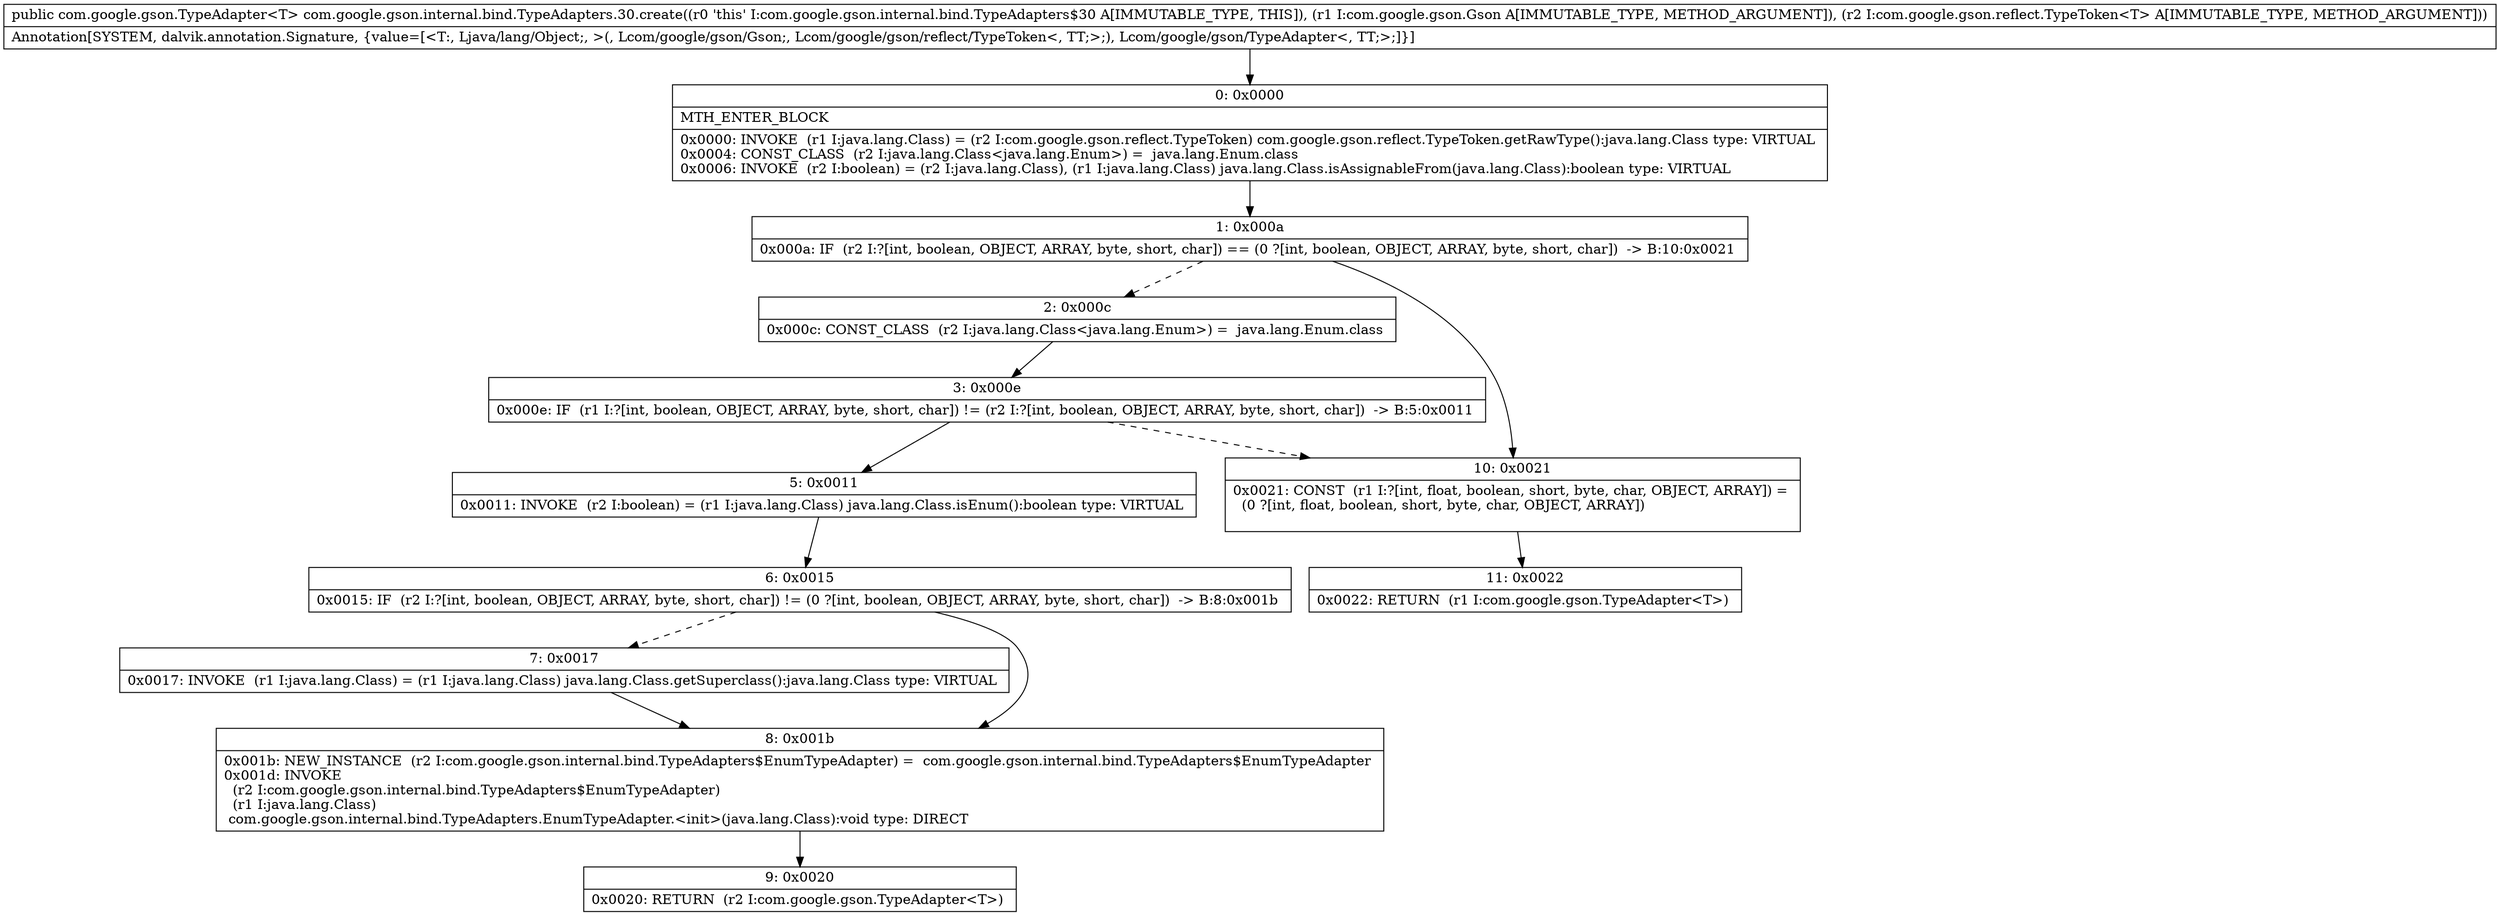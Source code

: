 digraph "CFG forcom.google.gson.internal.bind.TypeAdapters.30.create(Lcom\/google\/gson\/Gson;Lcom\/google\/gson\/reflect\/TypeToken;)Lcom\/google\/gson\/TypeAdapter;" {
Node_0 [shape=record,label="{0\:\ 0x0000|MTH_ENTER_BLOCK\l|0x0000: INVOKE  (r1 I:java.lang.Class) = (r2 I:com.google.gson.reflect.TypeToken) com.google.gson.reflect.TypeToken.getRawType():java.lang.Class type: VIRTUAL \l0x0004: CONST_CLASS  (r2 I:java.lang.Class\<java.lang.Enum\>) =  java.lang.Enum.class \l0x0006: INVOKE  (r2 I:boolean) = (r2 I:java.lang.Class), (r1 I:java.lang.Class) java.lang.Class.isAssignableFrom(java.lang.Class):boolean type: VIRTUAL \l}"];
Node_1 [shape=record,label="{1\:\ 0x000a|0x000a: IF  (r2 I:?[int, boolean, OBJECT, ARRAY, byte, short, char]) == (0 ?[int, boolean, OBJECT, ARRAY, byte, short, char])  \-\> B:10:0x0021 \l}"];
Node_2 [shape=record,label="{2\:\ 0x000c|0x000c: CONST_CLASS  (r2 I:java.lang.Class\<java.lang.Enum\>) =  java.lang.Enum.class \l}"];
Node_3 [shape=record,label="{3\:\ 0x000e|0x000e: IF  (r1 I:?[int, boolean, OBJECT, ARRAY, byte, short, char]) != (r2 I:?[int, boolean, OBJECT, ARRAY, byte, short, char])  \-\> B:5:0x0011 \l}"];
Node_5 [shape=record,label="{5\:\ 0x0011|0x0011: INVOKE  (r2 I:boolean) = (r1 I:java.lang.Class) java.lang.Class.isEnum():boolean type: VIRTUAL \l}"];
Node_6 [shape=record,label="{6\:\ 0x0015|0x0015: IF  (r2 I:?[int, boolean, OBJECT, ARRAY, byte, short, char]) != (0 ?[int, boolean, OBJECT, ARRAY, byte, short, char])  \-\> B:8:0x001b \l}"];
Node_7 [shape=record,label="{7\:\ 0x0017|0x0017: INVOKE  (r1 I:java.lang.Class) = (r1 I:java.lang.Class) java.lang.Class.getSuperclass():java.lang.Class type: VIRTUAL \l}"];
Node_8 [shape=record,label="{8\:\ 0x001b|0x001b: NEW_INSTANCE  (r2 I:com.google.gson.internal.bind.TypeAdapters$EnumTypeAdapter) =  com.google.gson.internal.bind.TypeAdapters$EnumTypeAdapter \l0x001d: INVOKE  \l  (r2 I:com.google.gson.internal.bind.TypeAdapters$EnumTypeAdapter)\l  (r1 I:java.lang.Class)\l com.google.gson.internal.bind.TypeAdapters.EnumTypeAdapter.\<init\>(java.lang.Class):void type: DIRECT \l}"];
Node_9 [shape=record,label="{9\:\ 0x0020|0x0020: RETURN  (r2 I:com.google.gson.TypeAdapter\<T\>) \l}"];
Node_10 [shape=record,label="{10\:\ 0x0021|0x0021: CONST  (r1 I:?[int, float, boolean, short, byte, char, OBJECT, ARRAY]) = \l  (0 ?[int, float, boolean, short, byte, char, OBJECT, ARRAY])\l \l}"];
Node_11 [shape=record,label="{11\:\ 0x0022|0x0022: RETURN  (r1 I:com.google.gson.TypeAdapter\<T\>) \l}"];
MethodNode[shape=record,label="{public com.google.gson.TypeAdapter\<T\> com.google.gson.internal.bind.TypeAdapters.30.create((r0 'this' I:com.google.gson.internal.bind.TypeAdapters$30 A[IMMUTABLE_TYPE, THIS]), (r1 I:com.google.gson.Gson A[IMMUTABLE_TYPE, METHOD_ARGUMENT]), (r2 I:com.google.gson.reflect.TypeToken\<T\> A[IMMUTABLE_TYPE, METHOD_ARGUMENT]))  | Annotation[SYSTEM, dalvik.annotation.Signature, \{value=[\<T:, Ljava\/lang\/Object;, \>(, Lcom\/google\/gson\/Gson;, Lcom\/google\/gson\/reflect\/TypeToken\<, TT;\>;), Lcom\/google\/gson\/TypeAdapter\<, TT;\>;]\}]\l}"];
MethodNode -> Node_0;
Node_0 -> Node_1;
Node_1 -> Node_2[style=dashed];
Node_1 -> Node_10;
Node_2 -> Node_3;
Node_3 -> Node_5;
Node_3 -> Node_10[style=dashed];
Node_5 -> Node_6;
Node_6 -> Node_7[style=dashed];
Node_6 -> Node_8;
Node_7 -> Node_8;
Node_8 -> Node_9;
Node_10 -> Node_11;
}

